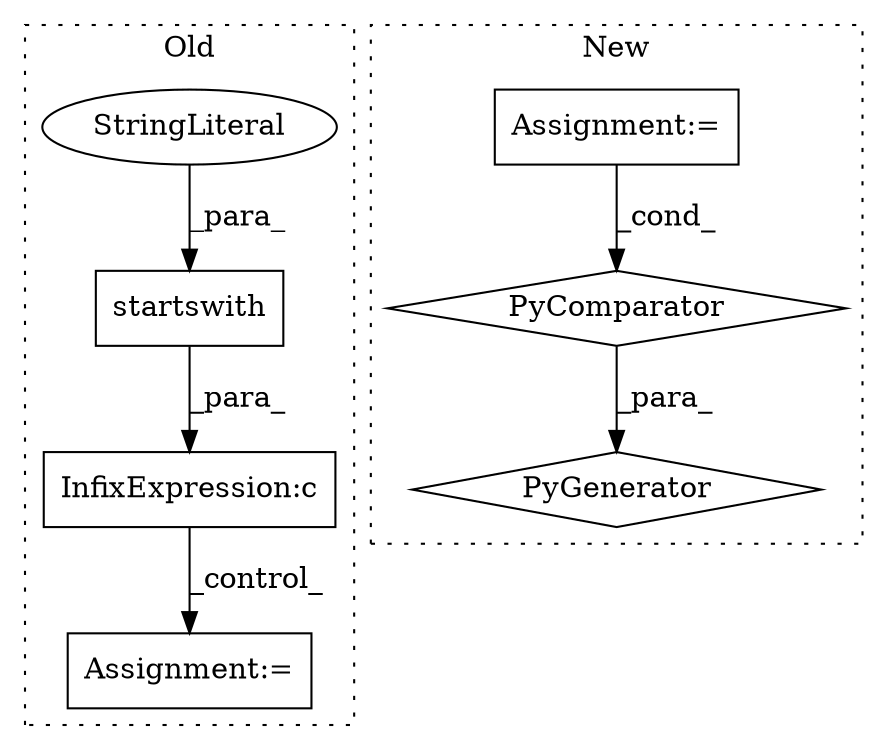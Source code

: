 digraph G {
subgraph cluster0 {
1 [label="startswith" a="32" s="7607,7628" l="11,1" shape="box"];
5 [label="StringLiteral" a="45" s="7618" l="10" shape="ellipse"];
6 [label="InfixExpression:c" a="27" s="7599" l="4" shape="box"];
7 [label="Assignment:=" a="7" s="7912" l="1" shape="box"];
label = "Old";
style="dotted";
}
subgraph cluster1 {
2 [label="PyGenerator" a="107" s="7667" l="177" shape="diamond"];
3 [label="Assignment:=" a="7" s="7756" l="82" shape="box"];
4 [label="PyComparator" a="113" s="7756" l="82" shape="diamond"];
label = "New";
style="dotted";
}
1 -> 6 [label="_para_"];
3 -> 4 [label="_cond_"];
4 -> 2 [label="_para_"];
5 -> 1 [label="_para_"];
6 -> 7 [label="_control_"];
}